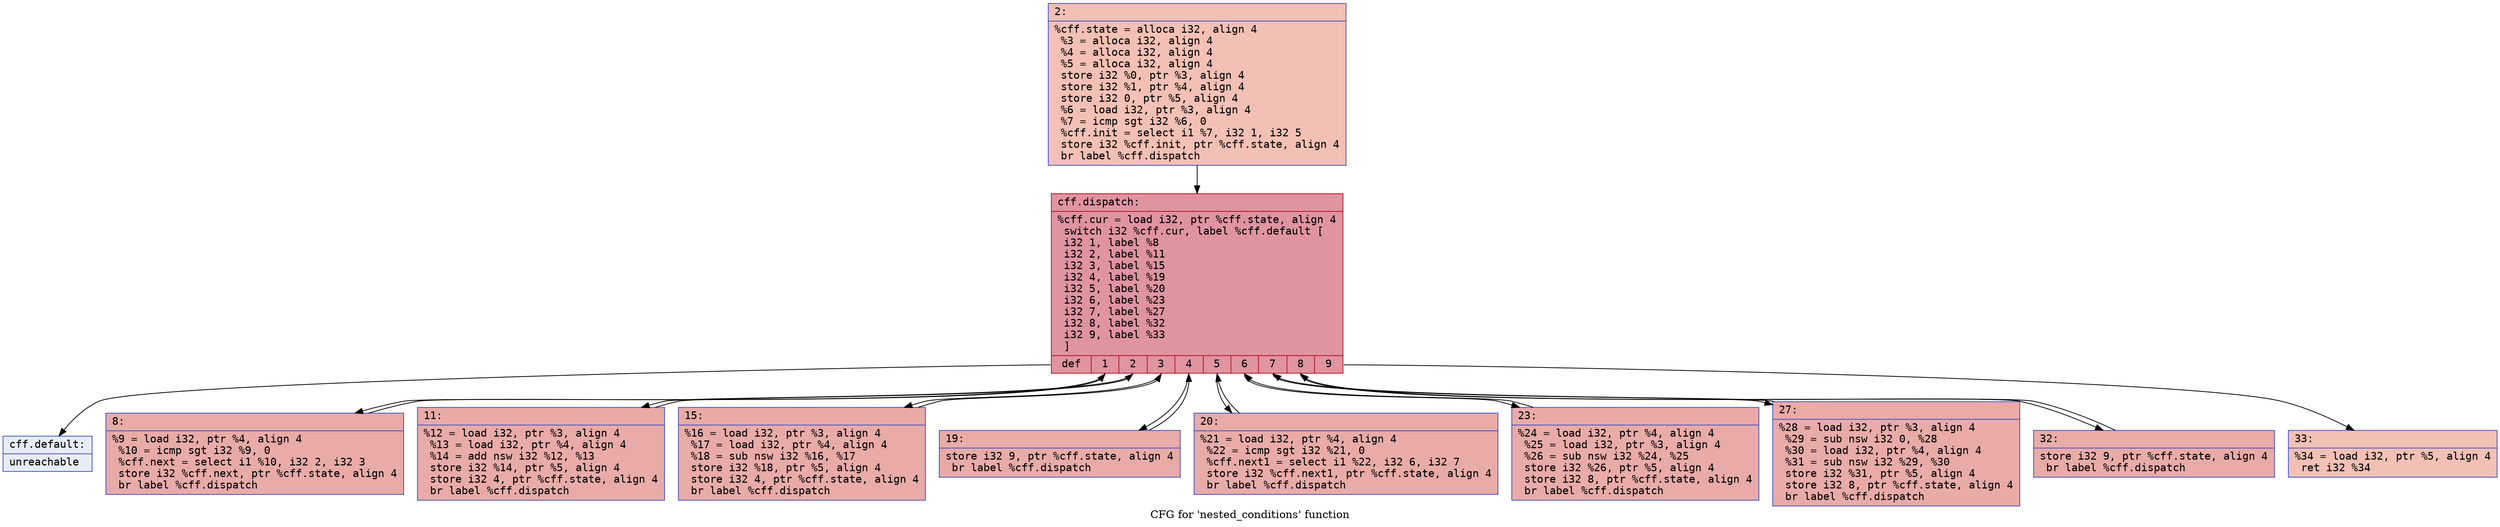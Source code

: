 digraph "CFG for 'nested_conditions' function" {
	label="CFG for 'nested_conditions' function";

	Node0x57c4eb7ddb90 [shape=record,color="#3d50c3ff", style=filled, fillcolor="#e5705870" fontname="Courier",label="{2:\l|  %cff.state = alloca i32, align 4\l  %3 = alloca i32, align 4\l  %4 = alloca i32, align 4\l  %5 = alloca i32, align 4\l  store i32 %0, ptr %3, align 4\l  store i32 %1, ptr %4, align 4\l  store i32 0, ptr %5, align 4\l  %6 = load i32, ptr %3, align 4\l  %7 = icmp sgt i32 %6, 0\l  %cff.init = select i1 %7, i32 1, i32 5\l  store i32 %cff.init, ptr %cff.state, align 4\l  br label %cff.dispatch\l}"];
	Node0x57c4eb7ddb90 -> Node0x57c4eb7f1640;
	Node0x57c4eb7e0c30 [shape=record,color="#3d50c3ff", style=filled, fillcolor="#cc403a70" fontname="Courier",label="{8:\l|  %9 = load i32, ptr %4, align 4\l  %10 = icmp sgt i32 %9, 0\l  %cff.next = select i1 %10, i32 2, i32 3\l  store i32 %cff.next, ptr %cff.state, align 4\l  br label %cff.dispatch\l}"];
	Node0x57c4eb7e0c30 -> Node0x57c4eb7f1640;
	Node0x57c4eb7e0e60 [shape=record,color="#3d50c3ff", style=filled, fillcolor="#cc403a70" fontname="Courier",label="{11:\l|  %12 = load i32, ptr %3, align 4\l  %13 = load i32, ptr %4, align 4\l  %14 = add nsw i32 %12, %13\l  store i32 %14, ptr %5, align 4\l  store i32 4, ptr %cff.state, align 4\l  br label %cff.dispatch\l}"];
	Node0x57c4eb7e0e60 -> Node0x57c4eb7f1640;
	Node0x57c4eb7e0ec0 [shape=record,color="#3d50c3ff", style=filled, fillcolor="#cc403a70" fontname="Courier",label="{15:\l|  %16 = load i32, ptr %3, align 4\l  %17 = load i32, ptr %4, align 4\l  %18 = sub nsw i32 %16, %17\l  store i32 %18, ptr %5, align 4\l  store i32 4, ptr %cff.state, align 4\l  br label %cff.dispatch\l}"];
	Node0x57c4eb7e0ec0 -> Node0x57c4eb7f1640;
	Node0x57c4eb7e11b0 [shape=record,color="#3d50c3ff", style=filled, fillcolor="#cc403a70" fontname="Courier",label="{19:\l|  store i32 9, ptr %cff.state, align 4\l  br label %cff.dispatch\l}"];
	Node0x57c4eb7e11b0 -> Node0x57c4eb7f1640;
	Node0x57c4eb7e0c90 [shape=record,color="#3d50c3ff", style=filled, fillcolor="#cc403a70" fontname="Courier",label="{20:\l|  %21 = load i32, ptr %4, align 4\l  %22 = icmp sgt i32 %21, 0\l  %cff.next1 = select i1 %22, i32 6, i32 7\l  store i32 %cff.next1, ptr %cff.state, align 4\l  br label %cff.dispatch\l}"];
	Node0x57c4eb7e0c90 -> Node0x57c4eb7f1640;
	Node0x57c4eb7e1570 [shape=record,color="#3d50c3ff", style=filled, fillcolor="#cc403a70" fontname="Courier",label="{23:\l|  %24 = load i32, ptr %4, align 4\l  %25 = load i32, ptr %3, align 4\l  %26 = sub nsw i32 %24, %25\l  store i32 %26, ptr %5, align 4\l  store i32 8, ptr %cff.state, align 4\l  br label %cff.dispatch\l}"];
	Node0x57c4eb7e1570 -> Node0x57c4eb7f1640;
	Node0x57c4eb7e15d0 [shape=record,color="#3d50c3ff", style=filled, fillcolor="#cc403a70" fontname="Courier",label="{27:\l|  %28 = load i32, ptr %3, align 4\l  %29 = sub nsw i32 0, %28\l  %30 = load i32, ptr %4, align 4\l  %31 = sub nsw i32 %29, %30\l  store i32 %31, ptr %5, align 4\l  store i32 8, ptr %cff.state, align 4\l  br label %cff.dispatch\l}"];
	Node0x57c4eb7e15d0 -> Node0x57c4eb7f1640;
	Node0x57c4eb7e1880 [shape=record,color="#3d50c3ff", style=filled, fillcolor="#cc403a70" fontname="Courier",label="{32:\l|  store i32 9, ptr %cff.state, align 4\l  br label %cff.dispatch\l}"];
	Node0x57c4eb7e1880 -> Node0x57c4eb7f1640;
	Node0x57c4eb7e1420 [shape=record,color="#3d50c3ff", style=filled, fillcolor="#e5705870" fontname="Courier",label="{33:\l|  %34 = load i32, ptr %5, align 4\l  ret i32 %34\l}"];
	Node0x57c4eb7f1640 [shape=record,color="#b70d28ff", style=filled, fillcolor="#b70d2870" fontname="Courier",label="{cff.dispatch:\l|  %cff.cur = load i32, ptr %cff.state, align 4\l  switch i32 %cff.cur, label %cff.default [\l    i32 1, label %8\l    i32 2, label %11\l    i32 3, label %15\l    i32 4, label %19\l    i32 5, label %20\l    i32 6, label %23\l    i32 7, label %27\l    i32 8, label %32\l    i32 9, label %33\l  ]\l|{<s0>def|<s1>1|<s2>2|<s3>3|<s4>4|<s5>5|<s6>6|<s7>7|<s8>8|<s9>9}}"];
	Node0x57c4eb7f1640:s0 -> Node0x57c4eb7f16a0;
	Node0x57c4eb7f1640:s1 -> Node0x57c4eb7e0c30;
	Node0x57c4eb7f1640:s2 -> Node0x57c4eb7e0e60;
	Node0x57c4eb7f1640:s3 -> Node0x57c4eb7e0ec0;
	Node0x57c4eb7f1640:s4 -> Node0x57c4eb7e11b0;
	Node0x57c4eb7f1640:s5 -> Node0x57c4eb7e0c90;
	Node0x57c4eb7f1640:s6 -> Node0x57c4eb7e1570;
	Node0x57c4eb7f1640:s7 -> Node0x57c4eb7e15d0;
	Node0x57c4eb7f1640:s8 -> Node0x57c4eb7e1880;
	Node0x57c4eb7f1640:s9 -> Node0x57c4eb7e1420;
	Node0x57c4eb7f16a0 [shape=record,color="#3d50c3ff", style=filled, fillcolor="#c7d7f070" fontname="Courier",label="{cff.default:\l|  unreachable\l}"];
}
